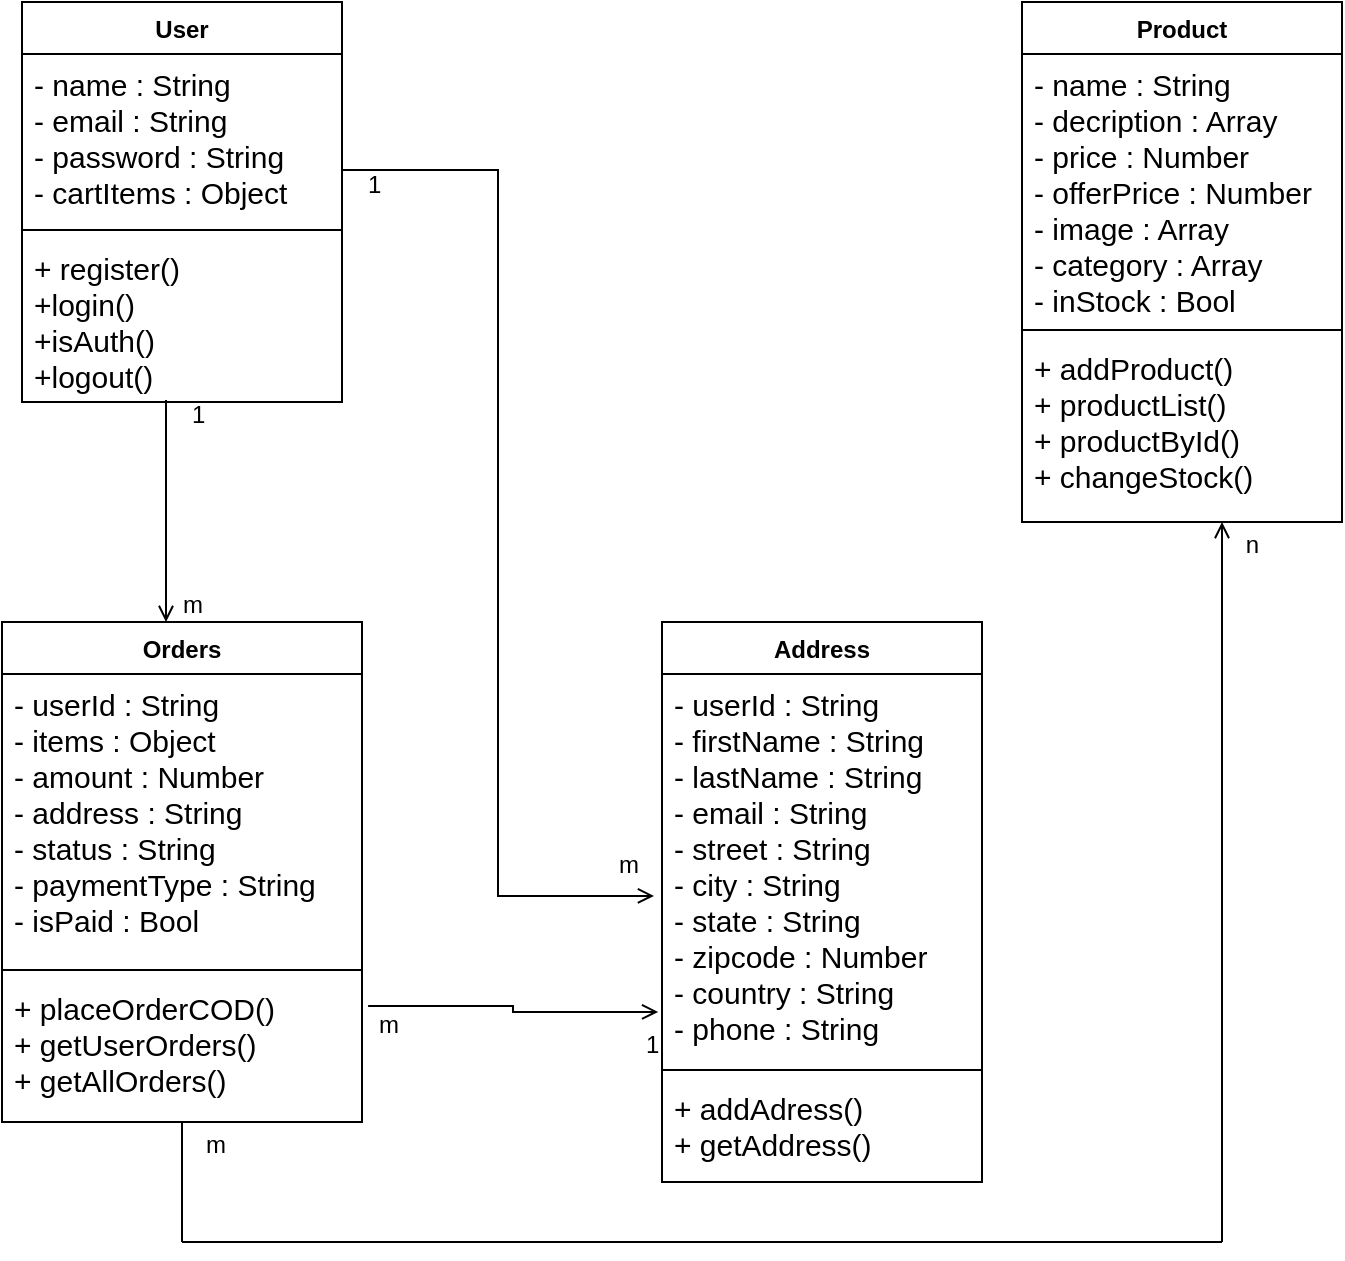 <mxfile version="27.1.6">
  <diagram name="Page-1" id="Y7I5cI87n7c9XGnH6Hb9">
    <mxGraphModel dx="1426" dy="789" grid="1" gridSize="10" guides="1" tooltips="1" connect="1" arrows="1" fold="1" page="1" pageScale="1" pageWidth="850" pageHeight="1100" math="0" shadow="0">
      <root>
        <mxCell id="0" />
        <mxCell id="1" parent="0" />
        <mxCell id="S5l5TSm48cNYCuiLVpsg-1" value="User" style="swimlane;fontStyle=1;align=center;verticalAlign=top;childLayout=stackLayout;horizontal=1;startSize=26;horizontalStack=0;resizeParent=1;resizeParentMax=0;resizeLast=0;collapsible=1;marginBottom=0;whiteSpace=wrap;html=1;" parent="1" vertex="1">
          <mxGeometry x="90" y="40" width="160" height="200" as="geometry" />
        </mxCell>
        <mxCell id="S5l5TSm48cNYCuiLVpsg-2" value="&lt;font style=&quot;font-size: 15px;&quot;&gt;- name : String&lt;/font&gt;&lt;div&gt;&lt;font style=&quot;font-size: 15px;&quot;&gt;- email : String&lt;/font&gt;&lt;/div&gt;&lt;div&gt;&lt;font style=&quot;font-size: 15px;&quot;&gt;- password : String&lt;/font&gt;&lt;/div&gt;&lt;div&gt;&lt;font style=&quot;font-size: 15px;&quot;&gt;- cartItems : Object&lt;/font&gt;&lt;/div&gt;" style="text;strokeColor=none;fillColor=none;align=left;verticalAlign=top;spacingLeft=4;spacingRight=4;overflow=hidden;rotatable=0;points=[[0,0.5],[1,0.5]];portConstraint=eastwest;whiteSpace=wrap;html=1;" parent="S5l5TSm48cNYCuiLVpsg-1" vertex="1">
          <mxGeometry y="26" width="160" height="84" as="geometry" />
        </mxCell>
        <mxCell id="S5l5TSm48cNYCuiLVpsg-3" value="" style="line;strokeWidth=1;fillColor=none;align=left;verticalAlign=middle;spacingTop=-1;spacingLeft=3;spacingRight=3;rotatable=0;labelPosition=right;points=[];portConstraint=eastwest;strokeColor=inherit;" parent="S5l5TSm48cNYCuiLVpsg-1" vertex="1">
          <mxGeometry y="110" width="160" height="8" as="geometry" />
        </mxCell>
        <mxCell id="S5l5TSm48cNYCuiLVpsg-4" value="&lt;font style=&quot;font-size: 15px;&quot;&gt;+ register()&lt;/font&gt;&lt;div&gt;&lt;font style=&quot;font-size: 15px;&quot;&gt;+login()&lt;/font&gt;&lt;/div&gt;&lt;div&gt;&lt;font style=&quot;font-size: 15px;&quot;&gt;+isAuth()&lt;/font&gt;&lt;/div&gt;&lt;div&gt;&lt;font style=&quot;font-size: 15px;&quot;&gt;+logout()&lt;/font&gt;&lt;/div&gt;" style="text;strokeColor=none;fillColor=none;align=left;verticalAlign=top;spacingLeft=4;spacingRight=4;overflow=hidden;rotatable=0;points=[[0,0.5],[1,0.5]];portConstraint=eastwest;whiteSpace=wrap;html=1;" parent="S5l5TSm48cNYCuiLVpsg-1" vertex="1">
          <mxGeometry y="118" width="160" height="82" as="geometry" />
        </mxCell>
        <mxCell id="S5l5TSm48cNYCuiLVpsg-5" value="Product" style="swimlane;fontStyle=1;align=center;verticalAlign=top;childLayout=stackLayout;horizontal=1;startSize=26;horizontalStack=0;resizeParent=1;resizeParentMax=0;resizeLast=0;collapsible=1;marginBottom=0;whiteSpace=wrap;html=1;" parent="1" vertex="1">
          <mxGeometry x="590" y="40" width="160" height="260" as="geometry" />
        </mxCell>
        <mxCell id="S5l5TSm48cNYCuiLVpsg-6" value="&lt;font style=&quot;font-size: 15px;&quot;&gt;- name : String&lt;br&gt;- decription : Array&lt;/font&gt;&lt;div&gt;&lt;font style=&quot;font-size: 15px;&quot;&gt;- price : Number&lt;/font&gt;&lt;/div&gt;&lt;div&gt;&lt;font style=&quot;font-size: 15px;&quot;&gt;- offerPrice : Number&lt;/font&gt;&lt;/div&gt;&lt;div&gt;&lt;font style=&quot;font-size: 15px;&quot;&gt;- image : Array&lt;br&gt;- category : Array&lt;br&gt;- inStock : Bool&lt;/font&gt;&lt;/div&gt;" style="text;strokeColor=none;fillColor=none;align=left;verticalAlign=top;spacingLeft=4;spacingRight=4;overflow=hidden;rotatable=0;points=[[0,0.5],[1,0.5]];portConstraint=eastwest;whiteSpace=wrap;html=1;" parent="S5l5TSm48cNYCuiLVpsg-5" vertex="1">
          <mxGeometry y="26" width="160" height="134" as="geometry" />
        </mxCell>
        <mxCell id="S5l5TSm48cNYCuiLVpsg-7" value="" style="line;strokeWidth=1;fillColor=none;align=left;verticalAlign=middle;spacingTop=-1;spacingLeft=3;spacingRight=3;rotatable=0;labelPosition=right;points=[];portConstraint=eastwest;strokeColor=inherit;" parent="S5l5TSm48cNYCuiLVpsg-5" vertex="1">
          <mxGeometry y="160" width="160" height="8" as="geometry" />
        </mxCell>
        <mxCell id="S5l5TSm48cNYCuiLVpsg-8" value="&lt;font style=&quot;font-size: 15px;&quot;&gt;+ addProduct()&lt;br&gt;+ productList()&lt;br&gt;+ productById()&lt;br&gt;+ changeStock()&lt;/font&gt;" style="text;strokeColor=none;fillColor=none;align=left;verticalAlign=top;spacingLeft=4;spacingRight=4;overflow=hidden;rotatable=0;points=[[0,0.5],[1,0.5]];portConstraint=eastwest;whiteSpace=wrap;html=1;" parent="S5l5TSm48cNYCuiLVpsg-5" vertex="1">
          <mxGeometry y="168" width="160" height="92" as="geometry" />
        </mxCell>
        <mxCell id="S5l5TSm48cNYCuiLVpsg-9" value="Orders" style="swimlane;fontStyle=1;align=center;verticalAlign=top;childLayout=stackLayout;horizontal=1;startSize=26;horizontalStack=0;resizeParent=1;resizeParentMax=0;resizeLast=0;collapsible=1;marginBottom=0;whiteSpace=wrap;html=1;" parent="1" vertex="1">
          <mxGeometry x="80" y="350" width="180" height="250" as="geometry" />
        </mxCell>
        <mxCell id="S5l5TSm48cNYCuiLVpsg-10" value="&lt;font style=&quot;font-size: 15px;&quot;&gt;- userId : String&lt;br&gt;- items : Object&lt;br&gt;- amount : Number&lt;br&gt;- address : String&lt;br&gt;- status : String&lt;br&gt;- paymentType : String&lt;br&gt;- isPaid : Bool&lt;/font&gt;" style="text;strokeColor=none;fillColor=none;align=left;verticalAlign=top;spacingLeft=4;spacingRight=4;overflow=hidden;rotatable=0;points=[[0,0.5],[1,0.5]];portConstraint=eastwest;whiteSpace=wrap;html=1;" parent="S5l5TSm48cNYCuiLVpsg-9" vertex="1">
          <mxGeometry y="26" width="180" height="144" as="geometry" />
        </mxCell>
        <mxCell id="S5l5TSm48cNYCuiLVpsg-11" value="" style="line;strokeWidth=1;fillColor=none;align=left;verticalAlign=middle;spacingTop=-1;spacingLeft=3;spacingRight=3;rotatable=0;labelPosition=right;points=[];portConstraint=eastwest;strokeColor=inherit;" parent="S5l5TSm48cNYCuiLVpsg-9" vertex="1">
          <mxGeometry y="170" width="180" height="8" as="geometry" />
        </mxCell>
        <mxCell id="S5l5TSm48cNYCuiLVpsg-12" value="&lt;font style=&quot;font-size: 15px;&quot;&gt;+ placeOrderCOD()&lt;br&gt;+ getUserOrders()&lt;br&gt;+ getAllOrders()&lt;/font&gt;" style="text;strokeColor=none;fillColor=none;align=left;verticalAlign=top;spacingLeft=4;spacingRight=4;overflow=hidden;rotatable=0;points=[[0,0.5],[1,0.5]];portConstraint=eastwest;whiteSpace=wrap;html=1;" parent="S5l5TSm48cNYCuiLVpsg-9" vertex="1">
          <mxGeometry y="178" width="180" height="72" as="geometry" />
        </mxCell>
        <mxCell id="S5l5TSm48cNYCuiLVpsg-13" value="Address" style="swimlane;fontStyle=1;align=center;verticalAlign=top;childLayout=stackLayout;horizontal=1;startSize=26;horizontalStack=0;resizeParent=1;resizeParentMax=0;resizeLast=0;collapsible=1;marginBottom=0;whiteSpace=wrap;html=1;" parent="1" vertex="1">
          <mxGeometry x="410" y="350" width="160" height="280" as="geometry" />
        </mxCell>
        <mxCell id="S5l5TSm48cNYCuiLVpsg-14" value="&lt;font style=&quot;font-size: 15px;&quot;&gt;- userId : String&lt;br&gt;- firstName : String&lt;br&gt;- lastName : String&lt;br&gt;- email : String&lt;br&gt;- street : String&lt;br&gt;- city : String&lt;br&gt;- state : String&lt;br&gt;- zipcode : Number&lt;/font&gt;&lt;div&gt;&lt;font style=&quot;font-size: 15px;&quot;&gt;- country : String&lt;br&gt;- phone : String&lt;br&gt;&lt;/font&gt;&lt;br&gt;&lt;/div&gt;" style="text;strokeColor=none;fillColor=none;align=left;verticalAlign=top;spacingLeft=4;spacingRight=4;overflow=hidden;rotatable=0;points=[[0,0.5],[1,0.5]];portConstraint=eastwest;whiteSpace=wrap;html=1;" parent="S5l5TSm48cNYCuiLVpsg-13" vertex="1">
          <mxGeometry y="26" width="160" height="194" as="geometry" />
        </mxCell>
        <mxCell id="S5l5TSm48cNYCuiLVpsg-15" value="" style="line;strokeWidth=1;fillColor=none;align=left;verticalAlign=middle;spacingTop=-1;spacingLeft=3;spacingRight=3;rotatable=0;labelPosition=right;points=[];portConstraint=eastwest;strokeColor=inherit;" parent="S5l5TSm48cNYCuiLVpsg-13" vertex="1">
          <mxGeometry y="220" width="160" height="8" as="geometry" />
        </mxCell>
        <mxCell id="S5l5TSm48cNYCuiLVpsg-16" value="&lt;font style=&quot;font-size: 15px;&quot;&gt;+ addAdress()&lt;br&gt;+ getAddress()&lt;/font&gt;" style="text;strokeColor=none;fillColor=none;align=left;verticalAlign=top;spacingLeft=4;spacingRight=4;overflow=hidden;rotatable=0;points=[[0,0.5],[1,0.5]];portConstraint=eastwest;whiteSpace=wrap;html=1;" parent="S5l5TSm48cNYCuiLVpsg-13" vertex="1">
          <mxGeometry y="228" width="160" height="52" as="geometry" />
        </mxCell>
        <mxCell id="S5l5TSm48cNYCuiLVpsg-26" value="" style="endArrow=open;shadow=0;strokeWidth=1;rounded=0;curved=0;endFill=1;edgeStyle=elbowEdgeStyle;elbow=horizontal;exitX=0.45;exitY=0.988;exitDx=0;exitDy=0;exitPerimeter=0;" parent="1" source="S5l5TSm48cNYCuiLVpsg-4" edge="1">
          <mxGeometry x="0.5" y="41" relative="1" as="geometry">
            <mxPoint x="160" y="280" as="sourcePoint" />
            <mxPoint x="162" y="350" as="targetPoint" />
            <mxPoint x="-40" y="32" as="offset" />
          </mxGeometry>
        </mxCell>
        <mxCell id="S5l5TSm48cNYCuiLVpsg-27" value="1" style="resizable=0;align=left;verticalAlign=bottom;labelBackgroundColor=none;fontSize=12;" parent="S5l5TSm48cNYCuiLVpsg-26" connectable="0" vertex="1">
          <mxGeometry x="-1" relative="1" as="geometry">
            <mxPoint x="11" y="16" as="offset" />
          </mxGeometry>
        </mxCell>
        <mxCell id="S5l5TSm48cNYCuiLVpsg-28" value="m" style="resizable=0;align=right;verticalAlign=bottom;labelBackgroundColor=none;fontSize=12;" parent="S5l5TSm48cNYCuiLVpsg-26" connectable="0" vertex="1">
          <mxGeometry x="1" relative="1" as="geometry">
            <mxPoint x="20" as="offset" />
          </mxGeometry>
        </mxCell>
        <mxCell id="S5l5TSm48cNYCuiLVpsg-30" value="" style="endArrow=open;shadow=0;strokeWidth=1;rounded=0;curved=0;endFill=1;edgeStyle=elbowEdgeStyle;elbow=horizontal;exitX=1;exitY=0.69;exitDx=0;exitDy=0;exitPerimeter=0;entryX=-0.025;entryY=0.572;entryDx=0;entryDy=0;entryPerimeter=0;" parent="1" source="S5l5TSm48cNYCuiLVpsg-2" target="S5l5TSm48cNYCuiLVpsg-14" edge="1">
          <mxGeometry x="0.5" y="41" relative="1" as="geometry">
            <mxPoint x="330" y="120" as="sourcePoint" />
            <mxPoint x="330" y="231" as="targetPoint" />
            <mxPoint x="-40" y="32" as="offset" />
          </mxGeometry>
        </mxCell>
        <mxCell id="S5l5TSm48cNYCuiLVpsg-31" value="1" style="resizable=0;align=left;verticalAlign=bottom;labelBackgroundColor=none;fontSize=12;" parent="S5l5TSm48cNYCuiLVpsg-30" connectable="0" vertex="1">
          <mxGeometry x="-1" relative="1" as="geometry">
            <mxPoint x="11" y="16" as="offset" />
          </mxGeometry>
        </mxCell>
        <mxCell id="S5l5TSm48cNYCuiLVpsg-32" value="m" style="resizable=0;align=right;verticalAlign=bottom;labelBackgroundColor=none;fontSize=12;" parent="S5l5TSm48cNYCuiLVpsg-30" connectable="0" vertex="1">
          <mxGeometry x="1" relative="1" as="geometry">
            <mxPoint x="-6" y="-7" as="offset" />
          </mxGeometry>
        </mxCell>
        <mxCell id="S5l5TSm48cNYCuiLVpsg-33" value="" style="endArrow=open;shadow=0;strokeWidth=1;rounded=0;curved=0;endFill=1;edgeStyle=elbowEdgeStyle;elbow=horizontal;" parent="1" target="S5l5TSm48cNYCuiLVpsg-8" edge="1">
          <mxGeometry x="0.5" y="41" relative="1" as="geometry">
            <mxPoint x="690" y="660" as="sourcePoint" />
            <mxPoint x="686" y="330" as="targetPoint" />
            <mxPoint x="-40" y="32" as="offset" />
          </mxGeometry>
        </mxCell>
        <mxCell id="S5l5TSm48cNYCuiLVpsg-34" value="m" style="resizable=0;align=left;verticalAlign=bottom;labelBackgroundColor=none;fontSize=12;" parent="S5l5TSm48cNYCuiLVpsg-33" connectable="0" vertex="1">
          <mxGeometry x="-1" relative="1" as="geometry">
            <mxPoint x="-510" y="-40" as="offset" />
          </mxGeometry>
        </mxCell>
        <mxCell id="S5l5TSm48cNYCuiLVpsg-35" value="n" style="resizable=0;align=right;verticalAlign=bottom;labelBackgroundColor=none;fontSize=12;" parent="S5l5TSm48cNYCuiLVpsg-33" connectable="0" vertex="1">
          <mxGeometry x="1" relative="1" as="geometry">
            <mxPoint x="20" y="20" as="offset" />
          </mxGeometry>
        </mxCell>
        <mxCell id="S5l5TSm48cNYCuiLVpsg-36" value="" style="endArrow=none;html=1;rounded=0;entryX=0.5;entryY=1;entryDx=0;entryDy=0;entryPerimeter=0;" parent="1" target="S5l5TSm48cNYCuiLVpsg-12" edge="1">
          <mxGeometry width="50" height="50" relative="1" as="geometry">
            <mxPoint x="170" y="660" as="sourcePoint" />
            <mxPoint x="190" y="650" as="targetPoint" />
          </mxGeometry>
        </mxCell>
        <mxCell id="S5l5TSm48cNYCuiLVpsg-37" value="" style="endArrow=none;html=1;rounded=0;" parent="1" edge="1">
          <mxGeometry width="50" height="50" relative="1" as="geometry">
            <mxPoint x="170" y="660" as="sourcePoint" />
            <mxPoint x="690" y="660" as="targetPoint" />
          </mxGeometry>
        </mxCell>
        <mxCell id="S5l5TSm48cNYCuiLVpsg-40" value="" style="endArrow=open;shadow=0;strokeWidth=1;rounded=0;curved=0;endFill=1;edgeStyle=elbowEdgeStyle;elbow=horizontal;exitX=1.017;exitY=0.194;exitDx=0;exitDy=0;exitPerimeter=0;entryX=-0.012;entryY=0.871;entryDx=0;entryDy=0;entryPerimeter=0;" parent="1" source="S5l5TSm48cNYCuiLVpsg-12" target="S5l5TSm48cNYCuiLVpsg-14" edge="1">
          <mxGeometry x="0.5" y="41" relative="1" as="geometry">
            <mxPoint x="340" y="519" as="sourcePoint" />
            <mxPoint x="340" y="630" as="targetPoint" />
            <mxPoint x="-40" y="32" as="offset" />
          </mxGeometry>
        </mxCell>
        <mxCell id="S5l5TSm48cNYCuiLVpsg-41" value="1" style="resizable=0;align=left;verticalAlign=bottom;labelBackgroundColor=none;fontSize=12;" parent="S5l5TSm48cNYCuiLVpsg-40" connectable="0" vertex="1">
          <mxGeometry x="-1" relative="1" as="geometry">
            <mxPoint x="137" y="28" as="offset" />
          </mxGeometry>
        </mxCell>
        <mxCell id="S5l5TSm48cNYCuiLVpsg-42" value="m" style="resizable=0;align=right;verticalAlign=bottom;labelBackgroundColor=none;fontSize=12;" parent="S5l5TSm48cNYCuiLVpsg-40" connectable="0" vertex="1">
          <mxGeometry x="1" relative="1" as="geometry">
            <mxPoint x="-128" y="15" as="offset" />
          </mxGeometry>
        </mxCell>
      </root>
    </mxGraphModel>
  </diagram>
</mxfile>
